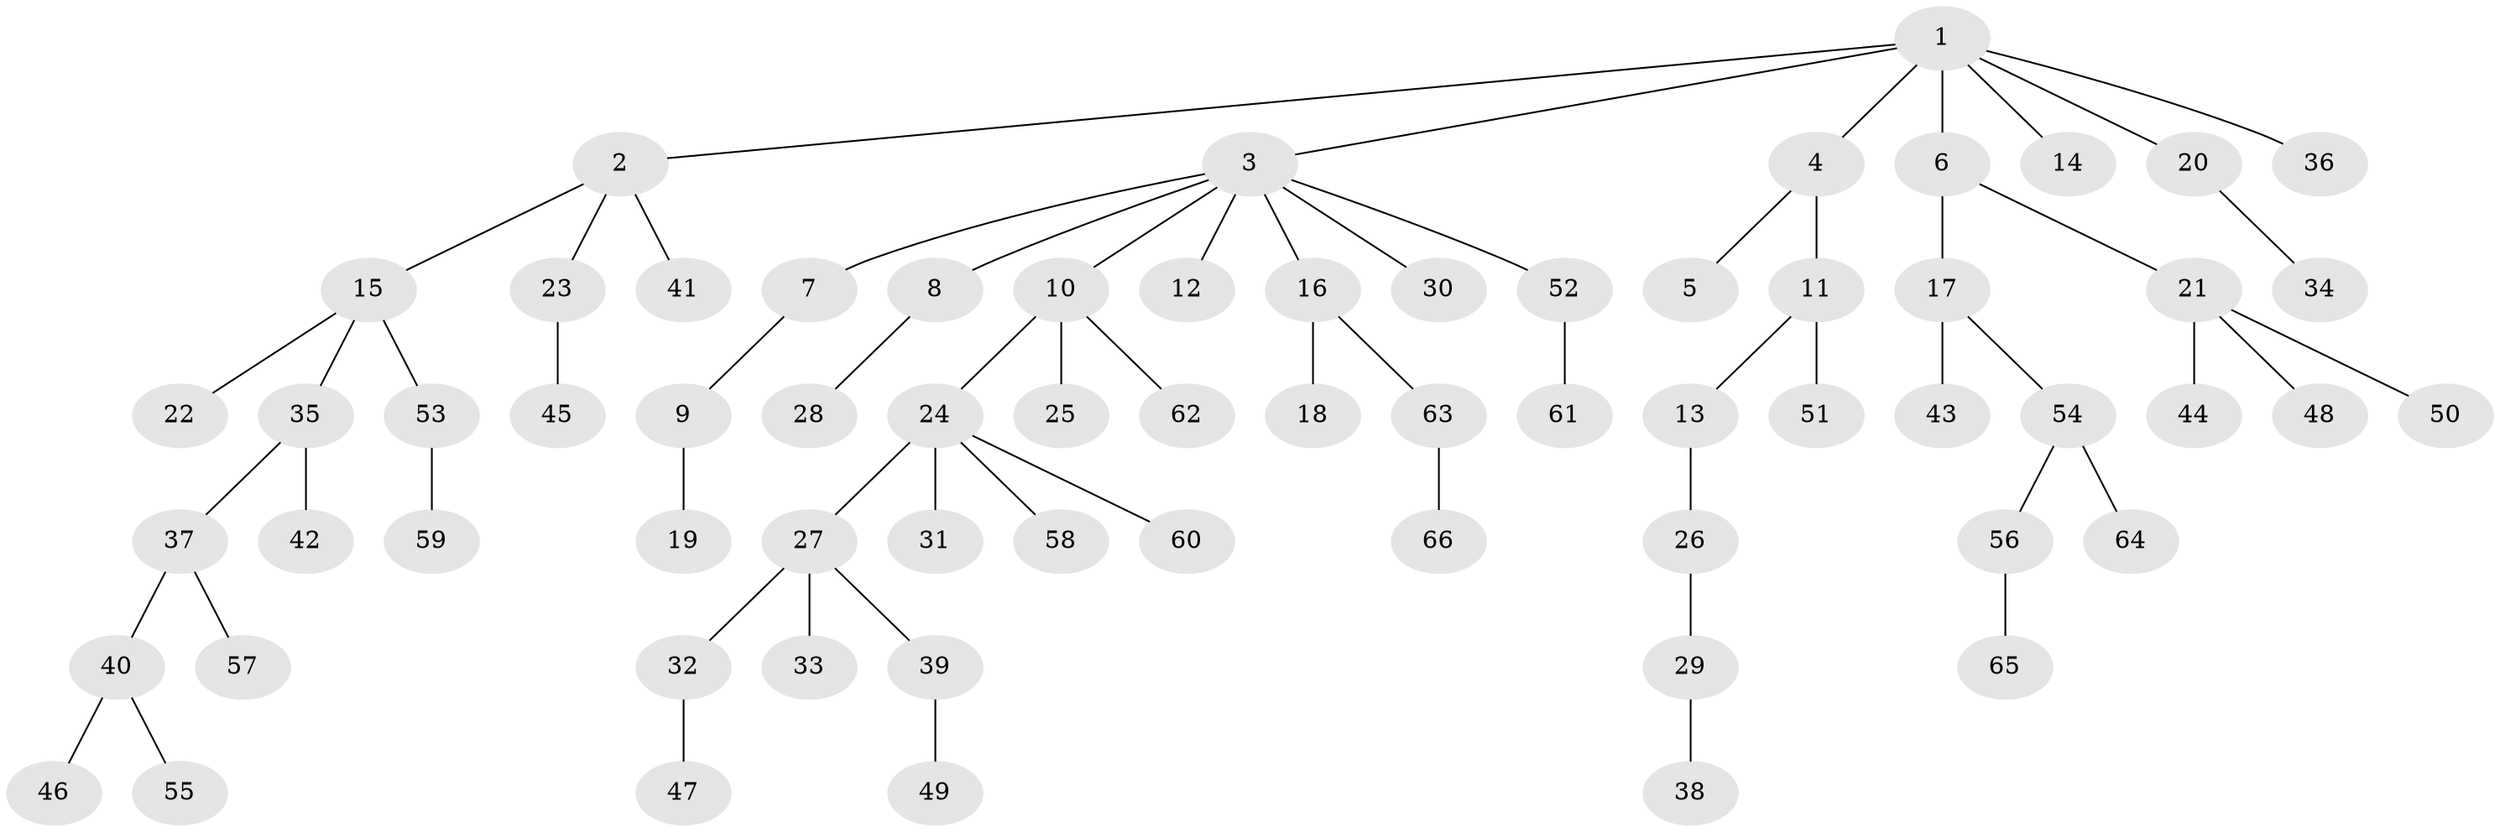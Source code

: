 // coarse degree distribution, {8: 0.045454545454545456, 3: 0.11363636363636363, 1: 0.6136363636363636, 2: 0.13636363636363635, 4: 0.09090909090909091}
// Generated by graph-tools (version 1.1) at 2025/24/03/03/25 07:24:07]
// undirected, 66 vertices, 65 edges
graph export_dot {
graph [start="1"]
  node [color=gray90,style=filled];
  1;
  2;
  3;
  4;
  5;
  6;
  7;
  8;
  9;
  10;
  11;
  12;
  13;
  14;
  15;
  16;
  17;
  18;
  19;
  20;
  21;
  22;
  23;
  24;
  25;
  26;
  27;
  28;
  29;
  30;
  31;
  32;
  33;
  34;
  35;
  36;
  37;
  38;
  39;
  40;
  41;
  42;
  43;
  44;
  45;
  46;
  47;
  48;
  49;
  50;
  51;
  52;
  53;
  54;
  55;
  56;
  57;
  58;
  59;
  60;
  61;
  62;
  63;
  64;
  65;
  66;
  1 -- 2;
  1 -- 3;
  1 -- 4;
  1 -- 6;
  1 -- 14;
  1 -- 20;
  1 -- 36;
  2 -- 15;
  2 -- 23;
  2 -- 41;
  3 -- 7;
  3 -- 8;
  3 -- 10;
  3 -- 12;
  3 -- 16;
  3 -- 30;
  3 -- 52;
  4 -- 5;
  4 -- 11;
  6 -- 17;
  6 -- 21;
  7 -- 9;
  8 -- 28;
  9 -- 19;
  10 -- 24;
  10 -- 25;
  10 -- 62;
  11 -- 13;
  11 -- 51;
  13 -- 26;
  15 -- 22;
  15 -- 35;
  15 -- 53;
  16 -- 18;
  16 -- 63;
  17 -- 43;
  17 -- 54;
  20 -- 34;
  21 -- 44;
  21 -- 48;
  21 -- 50;
  23 -- 45;
  24 -- 27;
  24 -- 31;
  24 -- 58;
  24 -- 60;
  26 -- 29;
  27 -- 32;
  27 -- 33;
  27 -- 39;
  29 -- 38;
  32 -- 47;
  35 -- 37;
  35 -- 42;
  37 -- 40;
  37 -- 57;
  39 -- 49;
  40 -- 46;
  40 -- 55;
  52 -- 61;
  53 -- 59;
  54 -- 56;
  54 -- 64;
  56 -- 65;
  63 -- 66;
}
